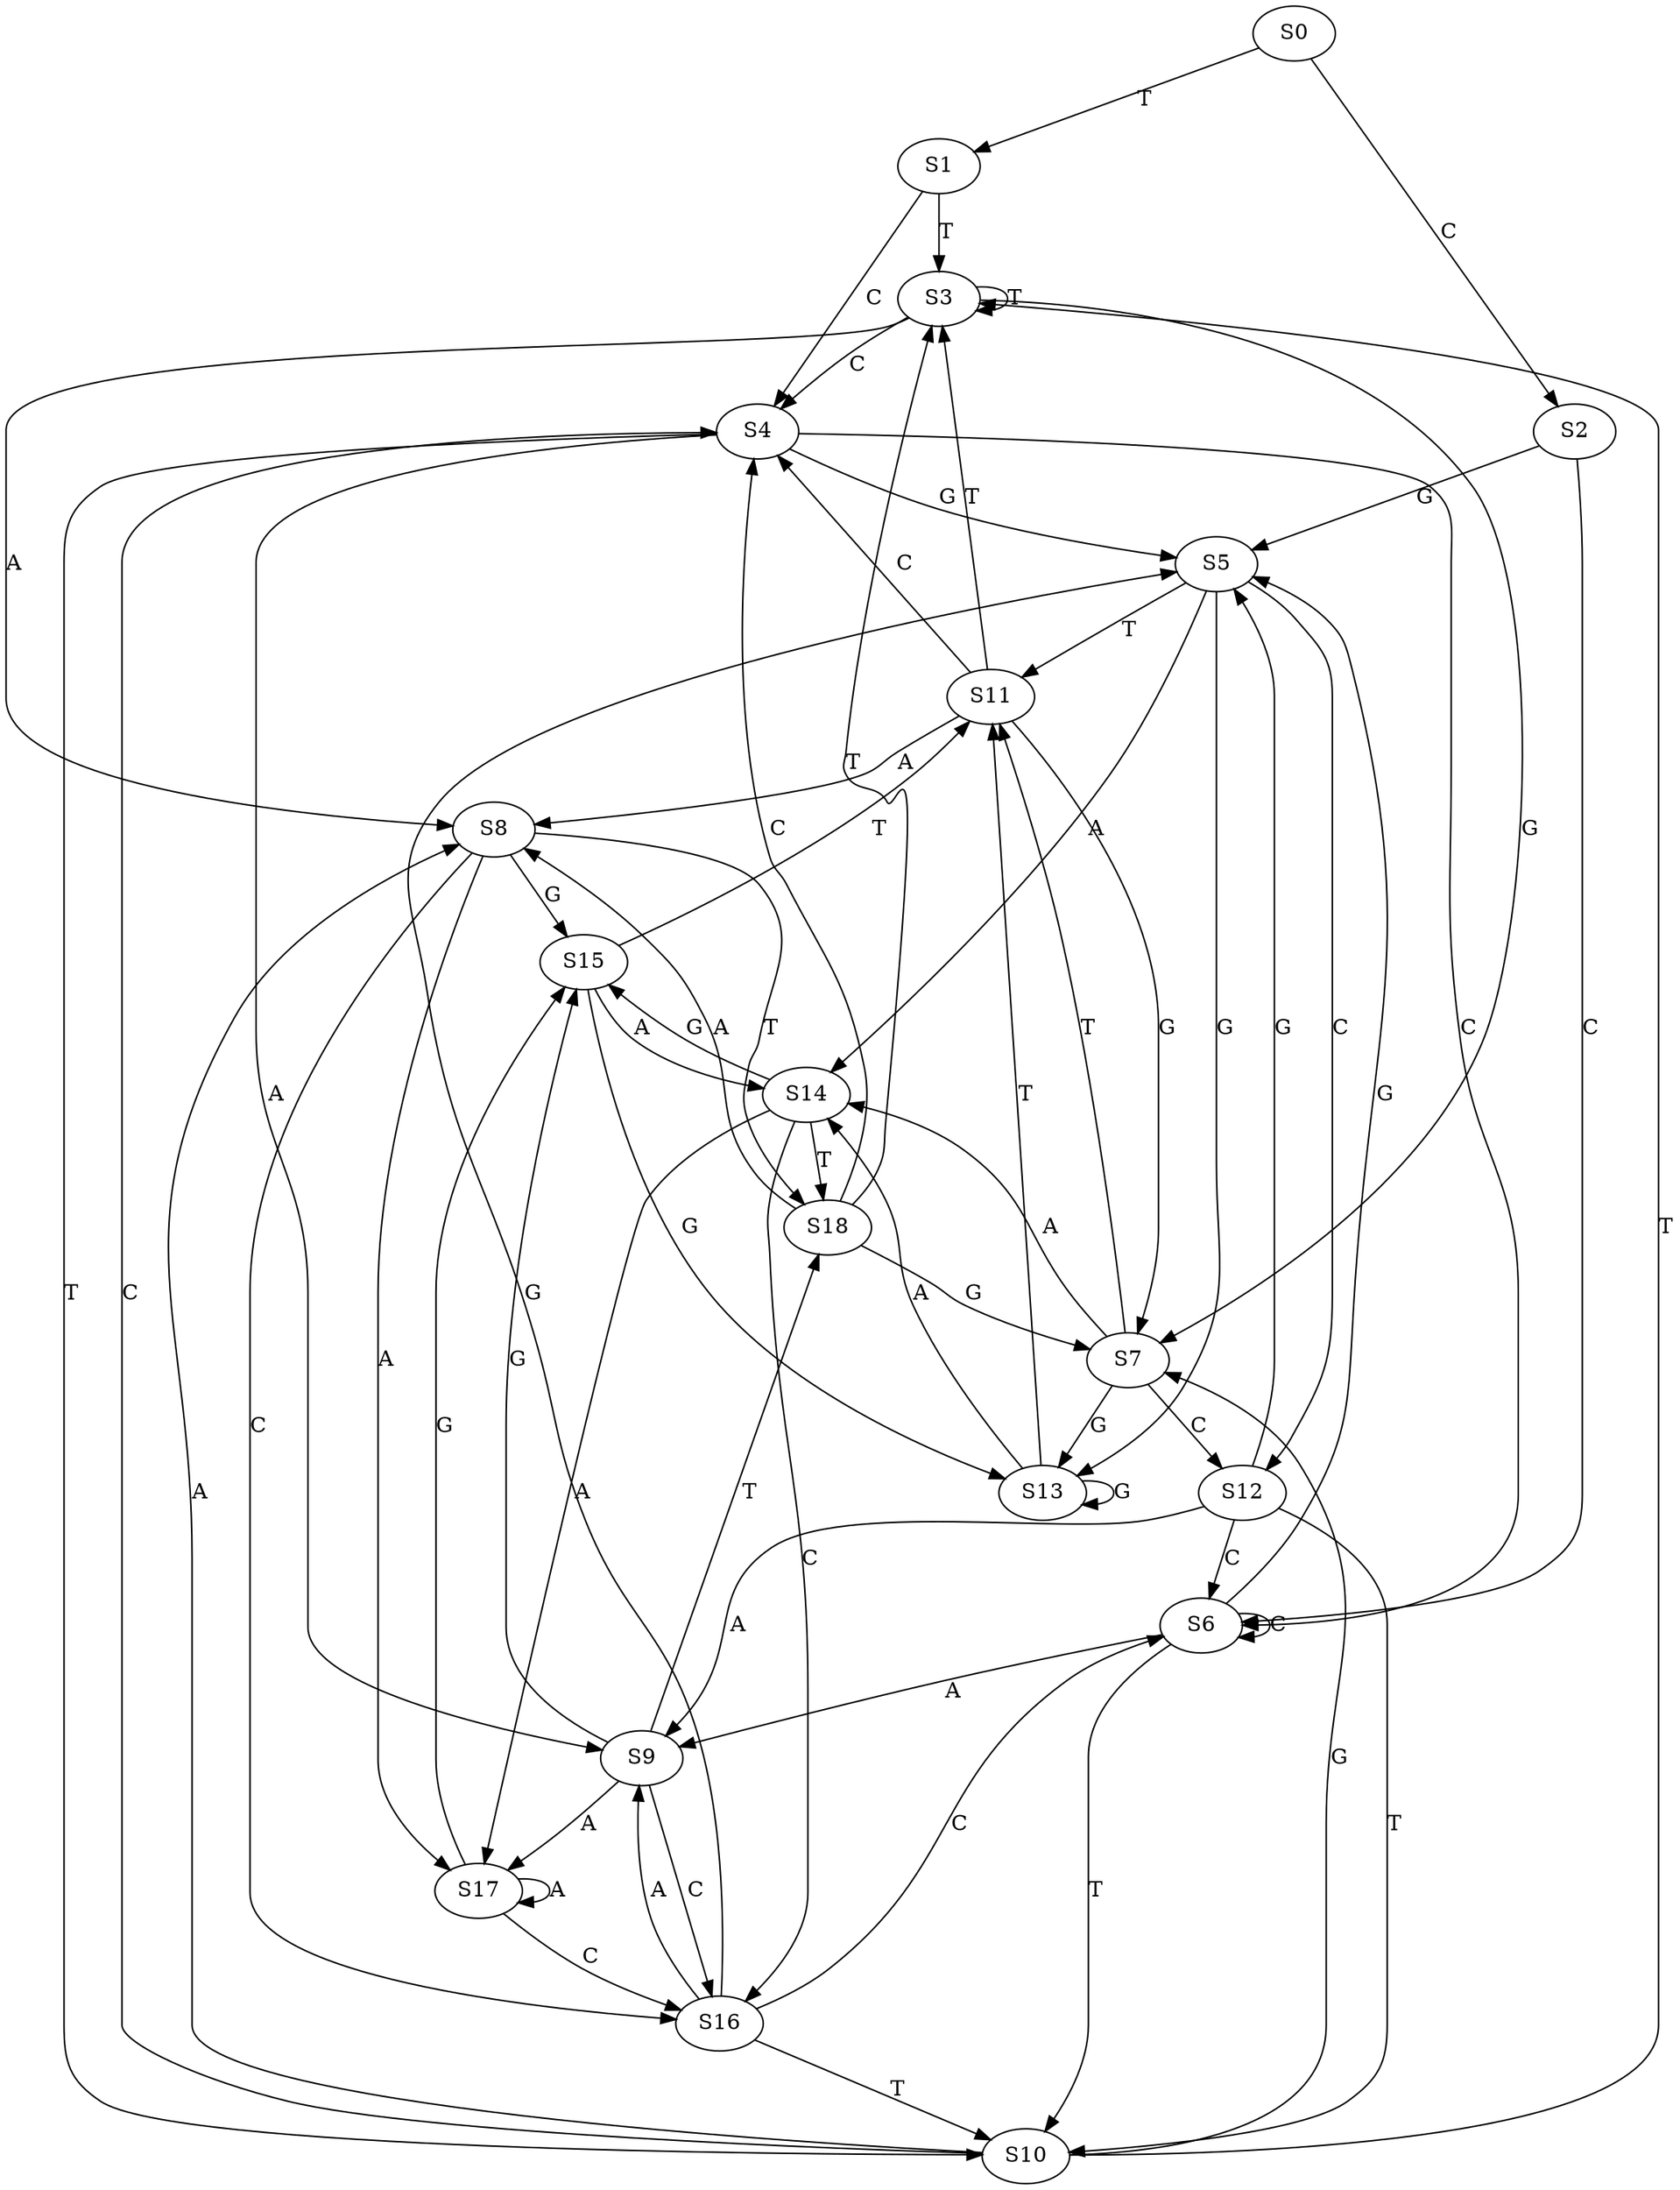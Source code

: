 strict digraph  {
	S0 -> S1 [ label = T ];
	S0 -> S2 [ label = C ];
	S1 -> S3 [ label = T ];
	S1 -> S4 [ label = C ];
	S2 -> S5 [ label = G ];
	S2 -> S6 [ label = C ];
	S3 -> S7 [ label = G ];
	S3 -> S8 [ label = A ];
	S3 -> S4 [ label = C ];
	S3 -> S3 [ label = T ];
	S4 -> S6 [ label = C ];
	S4 -> S9 [ label = A ];
	S4 -> S10 [ label = T ];
	S4 -> S5 [ label = G ];
	S5 -> S11 [ label = T ];
	S5 -> S12 [ label = C ];
	S5 -> S13 [ label = G ];
	S5 -> S14 [ label = A ];
	S6 -> S9 [ label = A ];
	S6 -> S10 [ label = T ];
	S6 -> S5 [ label = G ];
	S6 -> S6 [ label = C ];
	S7 -> S12 [ label = C ];
	S7 -> S14 [ label = A ];
	S7 -> S11 [ label = T ];
	S7 -> S13 [ label = G ];
	S8 -> S15 [ label = G ];
	S8 -> S16 [ label = C ];
	S8 -> S17 [ label = A ];
	S8 -> S18 [ label = T ];
	S9 -> S17 [ label = A ];
	S9 -> S16 [ label = C ];
	S9 -> S18 [ label = T ];
	S9 -> S15 [ label = G ];
	S10 -> S7 [ label = G ];
	S10 -> S8 [ label = A ];
	S10 -> S4 [ label = C ];
	S10 -> S3 [ label = T ];
	S11 -> S7 [ label = G ];
	S11 -> S8 [ label = A ];
	S11 -> S4 [ label = C ];
	S11 -> S3 [ label = T ];
	S12 -> S6 [ label = C ];
	S12 -> S9 [ label = A ];
	S12 -> S10 [ label = T ];
	S12 -> S5 [ label = G ];
	S13 -> S11 [ label = T ];
	S13 -> S13 [ label = G ];
	S13 -> S14 [ label = A ];
	S14 -> S18 [ label = T ];
	S14 -> S16 [ label = C ];
	S14 -> S15 [ label = G ];
	S14 -> S17 [ label = A ];
	S15 -> S11 [ label = T ];
	S15 -> S13 [ label = G ];
	S15 -> S14 [ label = A ];
	S16 -> S10 [ label = T ];
	S16 -> S6 [ label = C ];
	S16 -> S9 [ label = A ];
	S16 -> S5 [ label = G ];
	S17 -> S15 [ label = G ];
	S17 -> S16 [ label = C ];
	S17 -> S17 [ label = A ];
	S18 -> S4 [ label = C ];
	S18 -> S7 [ label = G ];
	S18 -> S3 [ label = T ];
	S18 -> S8 [ label = A ];
}
